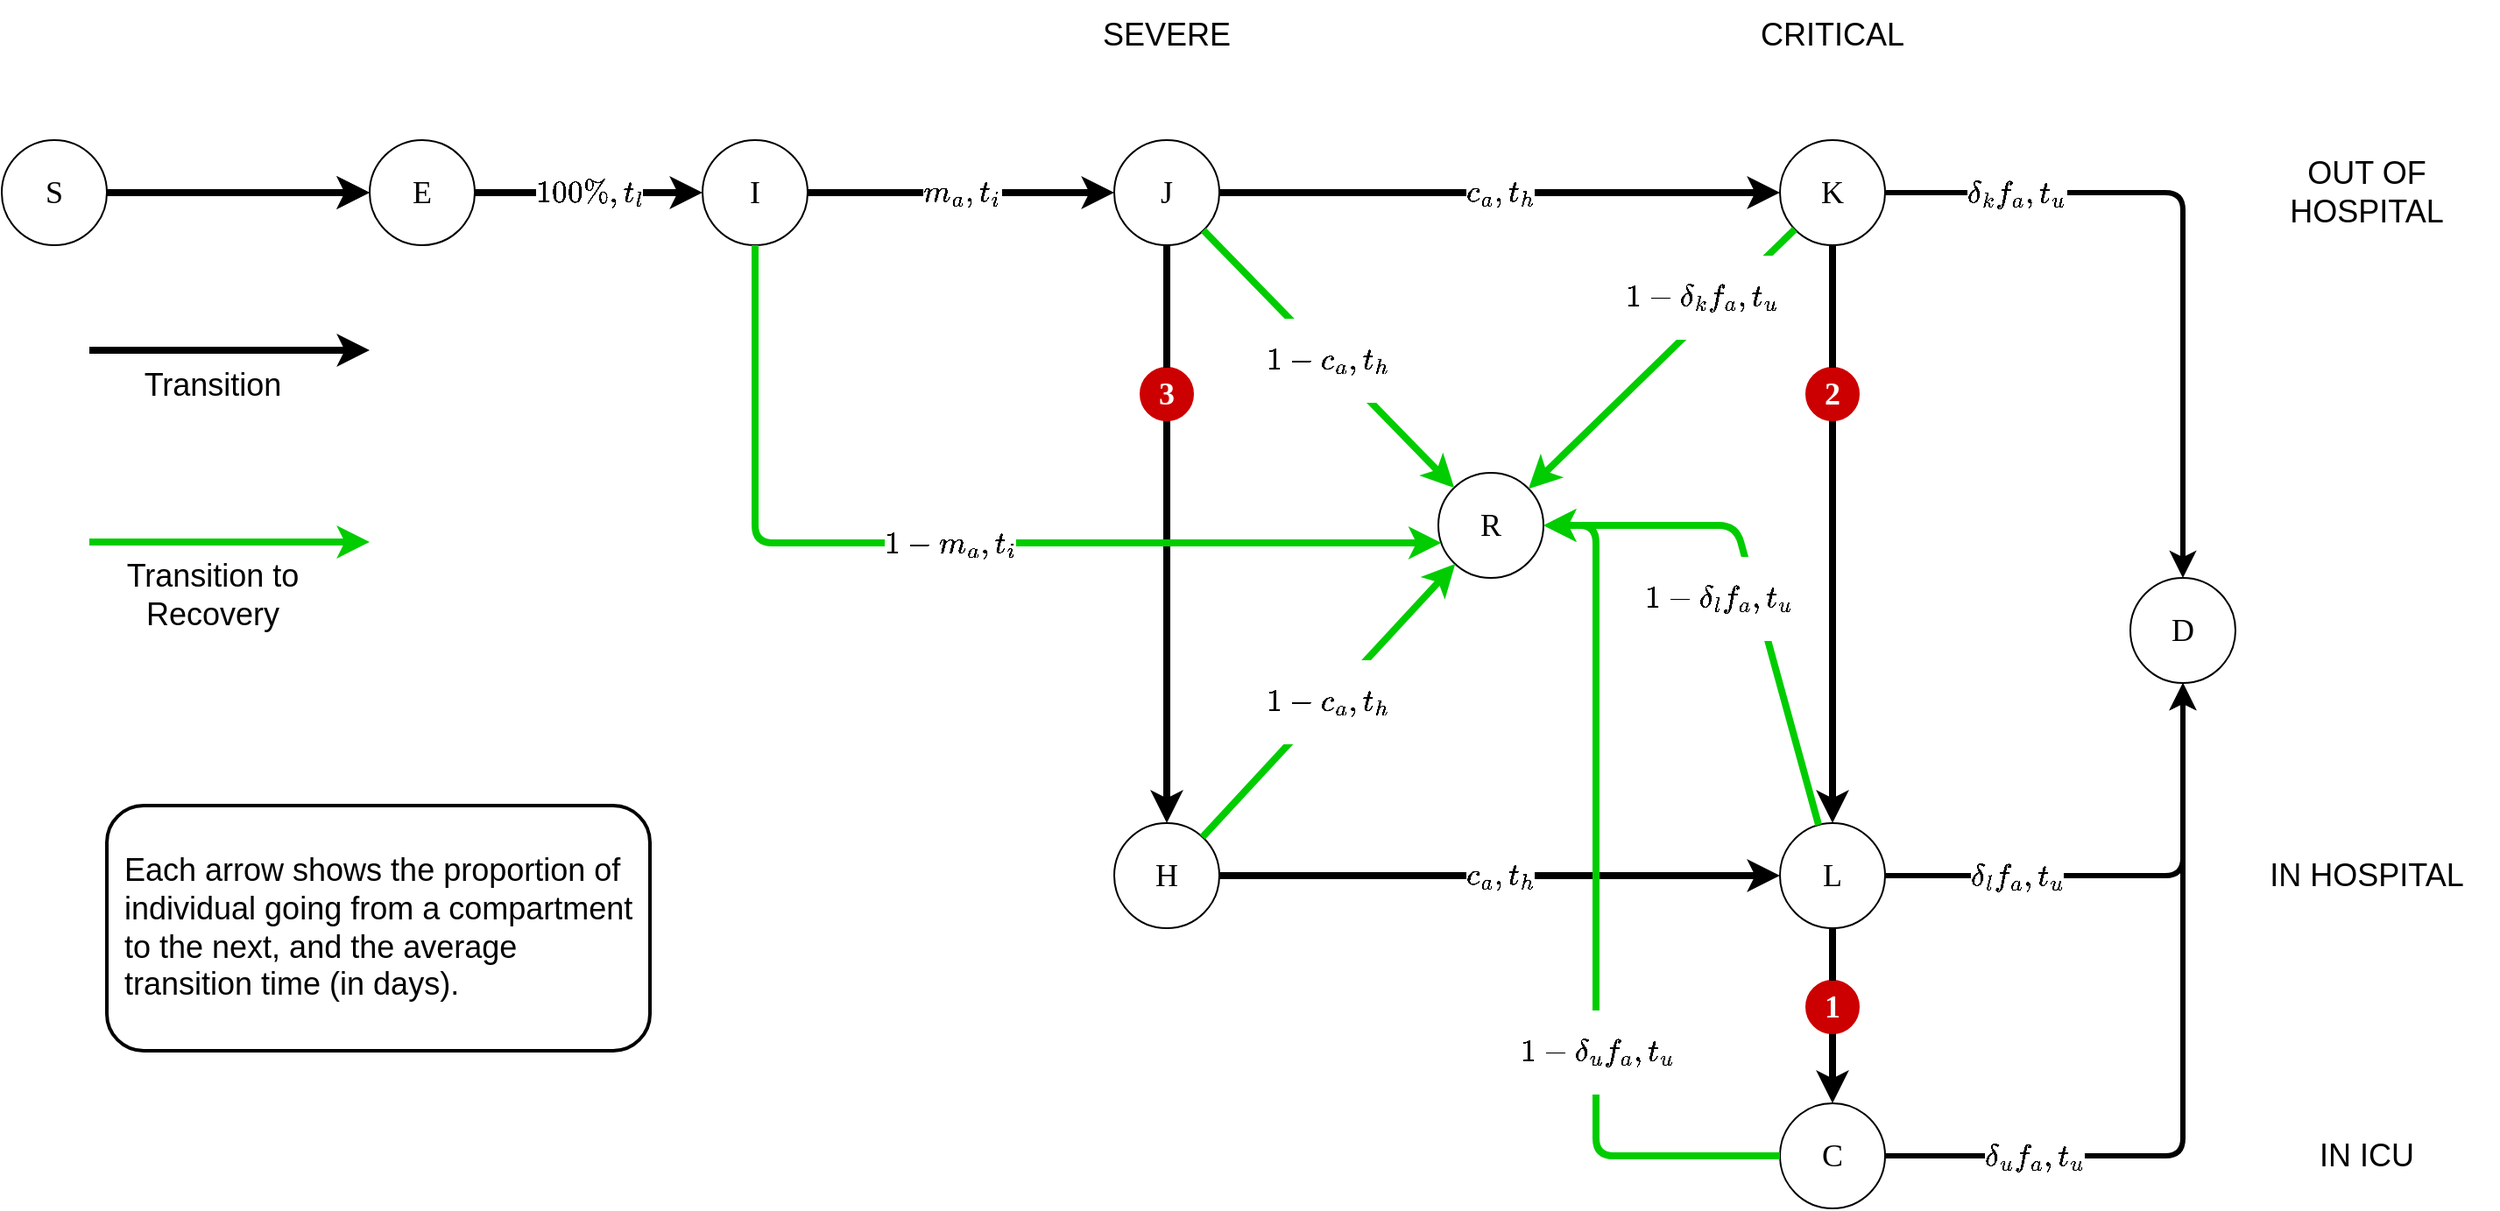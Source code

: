 <mxfile version="12.6.5" type="device"><diagram id="RerGtXJefabZLA4IZbGL" name="Page-1"><mxGraphModel dx="2158.3" dy="795" grid="1" gridSize="10" guides="1" tooltips="1" connect="1" arrows="1" fold="1" page="1" pageScale="0.9" pageWidth="827" pageHeight="1169" math="1" shadow="0"><root><mxCell id="0"/><mxCell id="1" parent="0"/><mxCell id="Nf24T_Z3pcfL-pUpdGY4-28" value="CRITICAL" style="text;html=1;strokeColor=none;fillColor=none;align=center;verticalAlign=middle;whiteSpace=wrap;rounded=0;fontSize=18;" parent="1" vertex="1"><mxGeometry x="815" y="140" width="100" height="40" as="geometry"/></mxCell><mxCell id="QVjFgcgT2LXSMzU8Dr3d-1" value="S" style="ellipse;whiteSpace=wrap;html=1;aspect=fixed;fontFamily=Verdana;fontSize=18;" parent="1" vertex="1"><mxGeometry x="-180" y="220" width="60" height="60" as="geometry"/></mxCell><mxCell id="QVjFgcgT2LXSMzU8Dr3d-3" value="J" style="ellipse;whiteSpace=wrap;html=1;aspect=fixed;fontFamily=Verdana;fontSize=18;" parent="1" vertex="1"><mxGeometry x="455" y="220" width="60" height="60" as="geometry"/></mxCell><mxCell id="QVjFgcgT2LXSMzU8Dr3d-6" value="H" style="ellipse;whiteSpace=wrap;html=1;aspect=fixed;fontFamily=Verdana;fontSize=18;" parent="1" vertex="1"><mxGeometry x="455" y="610" width="60" height="60" as="geometry"/></mxCell><mxCell id="QVjFgcgT2LXSMzU8Dr3d-7" value="C" style="ellipse;whiteSpace=wrap;html=1;aspect=fixed;fontFamily=Verdana;fontSize=18;" parent="1" vertex="1"><mxGeometry x="835" y="770" width="60" height="60" as="geometry"/></mxCell><mxCell id="QVjFgcgT2LXSMzU8Dr3d-10" value="L" style="ellipse;whiteSpace=wrap;html=1;aspect=fixed;fontFamily=Verdana;fontSize=18;" parent="1" vertex="1"><mxGeometry x="835" y="610" width="60" height="60" as="geometry"/></mxCell><mxCell id="QVjFgcgT2LXSMzU8Dr3d-11" value="D" style="ellipse;whiteSpace=wrap;html=1;aspect=fixed;fontFamily=Verdana;fontSize=18;" parent="1" vertex="1"><mxGeometry x="1035" y="470" width="60" height="60" as="geometry"/></mxCell><mxCell id="QVjFgcgT2LXSMzU8Dr3d-14" value="" style="endArrow=classic;html=1;fontFamily=Verdana;fontSize=18;strokeWidth=4;entryX=0;entryY=0.5;entryDx=0;entryDy=0;exitX=1;exitY=0.5;exitDx=0;exitDy=0;" parent="1" source="QVjFgcgT2LXSMzU8Dr3d-1" target="QVjFgcgT2LXSMzU8Dr3d-9" edge="1"><mxGeometry width="50" height="50" relative="1" as="geometry"><mxPoint x="-170" y="540" as="sourcePoint"/><mxPoint x="-120" y="490" as="targetPoint"/></mxGeometry></mxCell><mxCell id="QVjFgcgT2LXSMzU8Dr3d-16" value="&lt;span style=&quot;white-space: normal ; font-family: &amp;#34;helvetica&amp;#34; ; font-size: 15px&quot;&gt;$$m_a, t_i$$&lt;/span&gt;" style="endArrow=classic;html=1;fontFamily=Verdana;fontSize=18;strokeWidth=4;entryX=0;entryY=0.5;entryDx=0;entryDy=0;" parent="1" source="GhdbaIzRPj2teoHkKRaa-11" target="QVjFgcgT2LXSMzU8Dr3d-3" edge="1"><mxGeometry width="50" height="50" relative="1" as="geometry"><mxPoint x="170" y="290" as="sourcePoint"/><mxPoint x="120" y="300" as="targetPoint"/></mxGeometry></mxCell><mxCell id="Nf24T_Z3pcfL-pUpdGY4-2" value="" style="endArrow=classic;html=1;fontFamily=Verdana;fontSize=18;strokeWidth=4;" parent="1" source="GhdbaIzRPj2teoHkKRaa-42" target="QVjFgcgT2LXSMzU8Dr3d-6" edge="1"><mxGeometry width="50" height="50" relative="1" as="geometry"><mxPoint x="390" y="290" as="sourcePoint"/><mxPoint x="340" y="300" as="targetPoint"/></mxGeometry></mxCell><mxCell id="Nf24T_Z3pcfL-pUpdGY4-7" value="&lt;span style=&quot;white-space: normal ; font-family: &amp;#34;helvetica&amp;#34; ; font-size: 15px&quot;&gt;$$c_a, t_h$$&lt;/span&gt;" style="endArrow=classic;html=1;fontFamily=Verdana;fontSize=18;strokeWidth=4;entryX=0;entryY=0.5;entryDx=0;entryDy=0;exitX=1;exitY=0.5;exitDx=0;exitDy=0;" parent="1" source="QVjFgcgT2LXSMzU8Dr3d-6" target="QVjFgcgT2LXSMzU8Dr3d-10" edge="1"><mxGeometry width="50" height="50" relative="1" as="geometry"><mxPoint x="400" y="488" as="sourcePoint"/><mxPoint x="471" y="488" as="targetPoint"/></mxGeometry></mxCell><mxCell id="Nf24T_Z3pcfL-pUpdGY4-8" value="" style="endArrow=classic;html=1;fontFamily=Verdana;fontSize=18;strokeWidth=4;" parent="1" source="GhdbaIzRPj2teoHkKRaa-38" target="QVjFgcgT2LXSMzU8Dr3d-7" edge="1"><mxGeometry width="50" height="50" relative="1" as="geometry"><mxPoint x="870" y="550" as="sourcePoint"/><mxPoint x="820" y="560" as="targetPoint"/></mxGeometry></mxCell><mxCell id="Nf24T_Z3pcfL-pUpdGY4-13" value="" style="endArrow=classic;html=1;fontFamily=Verdana;fontSize=18;strokeWidth=4;" parent="1" edge="1"><mxGeometry width="50" height="50" relative="1" as="geometry"><mxPoint x="-130" y="340" as="sourcePoint"/><mxPoint x="30" y="340" as="targetPoint"/></mxGeometry></mxCell><mxCell id="Nf24T_Z3pcfL-pUpdGY4-14" value="Transition" style="text;html=1;align=center;verticalAlign=middle;resizable=0;points=[];labelBackgroundColor=#ffffff;fontSize=18;" parent="Nf24T_Z3pcfL-pUpdGY4-13" vertex="1" connectable="0"><mxGeometry x="-0.225" y="-6" relative="1" as="geometry"><mxPoint x="8" y="14" as="offset"/></mxGeometry></mxCell><mxCell id="QVjFgcgT2LXSMzU8Dr3d-9" value="E" style="ellipse;whiteSpace=wrap;html=1;aspect=fixed;fontFamily=Verdana;fontSize=18;" parent="1" vertex="1"><mxGeometry x="30" y="220" width="60" height="60" as="geometry"/></mxCell><mxCell id="Nf24T_Z3pcfL-pUpdGY4-19" value="" style="endArrow=classic;html=1;fontFamily=Verdana;fontSize=18;strokeWidth=4;entryX=0;entryY=0.5;entryDx=0;entryDy=0;" parent="1" target="QVjFgcgT2LXSMzU8Dr3d-9" edge="1"><mxGeometry width="50" height="50" relative="1" as="geometry"><mxPoint x="-10" y="250" as="sourcePoint"/><mxPoint x="140" y="250" as="targetPoint"/></mxGeometry></mxCell><mxCell id="Nf24T_Z3pcfL-pUpdGY4-22" value="K" style="ellipse;whiteSpace=wrap;html=1;aspect=fixed;fontFamily=Verdana;fontSize=18;" parent="1" vertex="1"><mxGeometry x="835" y="220" width="60" height="60" as="geometry"/></mxCell><mxCell id="Nf24T_Z3pcfL-pUpdGY4-23" value="&lt;span style=&quot;white-space: normal ; font-family: &amp;#34;helvetica&amp;#34; ; font-size: 15px&quot;&gt;$$c_a, t_h$$&lt;/span&gt;" style="endArrow=classic;html=1;fontFamily=Verdana;fontSize=18;strokeWidth=4;" parent="1" source="QVjFgcgT2LXSMzU8Dr3d-3" target="Nf24T_Z3pcfL-pUpdGY4-22" edge="1"><mxGeometry width="50" height="50" relative="1" as="geometry"><mxPoint x="460" y="290" as="sourcePoint"/><mxPoint x="460" y="380" as="targetPoint"/></mxGeometry></mxCell><mxCell id="Nf24T_Z3pcfL-pUpdGY4-26" value="SEVERE" style="text;html=1;strokeColor=none;fillColor=none;align=center;verticalAlign=middle;whiteSpace=wrap;rounded=0;fontSize=18;" parent="1" vertex="1"><mxGeometry x="435" y="140" width="100" height="40" as="geometry"/></mxCell><mxCell id="Nf24T_Z3pcfL-pUpdGY4-30" value="OUT OF HOSPITAL" style="text;html=1;strokeColor=none;fillColor=none;align=center;verticalAlign=middle;whiteSpace=wrap;rounded=0;fontSize=18;" parent="1" vertex="1"><mxGeometry x="1095" y="220" width="150" height="60" as="geometry"/></mxCell><mxCell id="Nf24T_Z3pcfL-pUpdGY4-32" value="IN HOSPITAL" style="text;html=1;strokeColor=none;fillColor=none;align=center;verticalAlign=middle;whiteSpace=wrap;rounded=0;fontSize=18;" parent="1" vertex="1"><mxGeometry x="1095" y="610" width="150" height="60" as="geometry"/></mxCell><mxCell id="Nf24T_Z3pcfL-pUpdGY4-34" value="IN ICU" style="text;html=1;strokeColor=none;fillColor=none;align=center;verticalAlign=middle;whiteSpace=wrap;rounded=0;fontSize=18;" parent="1" vertex="1"><mxGeometry x="1095" y="770" width="150" height="60" as="geometry"/></mxCell><mxCell id="Nf24T_Z3pcfL-pUpdGY4-36" value="" style="endArrow=classic;html=1;fontFamily=Verdana;fontSize=18;strokeWidth=4;" parent="1" source="GhdbaIzRPj2teoHkKRaa-40" target="QVjFgcgT2LXSMzU8Dr3d-10" edge="1"><mxGeometry width="50" height="50" relative="1" as="geometry"><mxPoint x="720" y="290" as="sourcePoint"/><mxPoint x="720" y="410" as="targetPoint"/></mxGeometry></mxCell><mxCell id="Nf24T_Z3pcfL-pUpdGY4-37" value="&lt;span style=&quot;white-space: normal ; font-size: 15px&quot;&gt;$$\delta_u f_a, t_u$$&lt;/span&gt;" style="edgeStyle=segmentEdgeStyle;endArrow=classic;html=1;strokeColor=#000000;strokeWidth=3;fontSize=18;rounded=1;" parent="1" source="QVjFgcgT2LXSMzU8Dr3d-7" target="QVjFgcgT2LXSMzU8Dr3d-11" edge="1"><mxGeometry x="-0.614" width="50" height="50" relative="1" as="geometry"><mxPoint x="190" y="1030" as="sourcePoint"/><mxPoint x="240" y="980" as="targetPoint"/><mxPoint as="offset"/></mxGeometry></mxCell><mxCell id="Nf24T_Z3pcfL-pUpdGY4-38" value="&lt;span style=&quot;white-space: normal ; font-size: 15px&quot;&gt;$$\delta_l f_a, t_u$$&lt;/span&gt;" style="edgeStyle=segmentEdgeStyle;endArrow=classic;html=1;strokeColor=#000000;strokeWidth=3;fontSize=18;rounded=1;" parent="1" source="QVjFgcgT2LXSMzU8Dr3d-10" target="QVjFgcgT2LXSMzU8Dr3d-11" edge="1"><mxGeometry x="-0.464" width="50" height="50" relative="1" as="geometry"><mxPoint x="690" y="810" as="sourcePoint"/><mxPoint x="790" y="990" as="targetPoint"/><mxPoint as="offset"/></mxGeometry></mxCell><mxCell id="Nf24T_Z3pcfL-pUpdGY4-39" value="&lt;span style=&quot;white-space: normal ; font-size: 15px&quot;&gt;$$\delta_k f_a, t_u$$&lt;/span&gt;" style="edgeStyle=segmentEdgeStyle;endArrow=classic;html=1;strokeColor=#000000;strokeWidth=3;fontSize=18;rounded=1;" parent="1" source="Nf24T_Z3pcfL-pUpdGY4-22" target="QVjFgcgT2LXSMzU8Dr3d-11" edge="1"><mxGeometry x="-0.615" width="50" height="50" relative="1" as="geometry"><mxPoint x="690" y="440" as="sourcePoint"/><mxPoint x="790" y="790" as="targetPoint"/><mxPoint as="offset"/></mxGeometry></mxCell><mxCell id="Nf24T_Z3pcfL-pUpdGY4-40" value="R" style="ellipse;whiteSpace=wrap;html=1;aspect=fixed;fontFamily=Verdana;fontSize=18;" parent="1" vertex="1"><mxGeometry x="640" y="410" width="60" height="60" as="geometry"/></mxCell><mxCell id="GhdbaIzRPj2teoHkKRaa-2" value="&lt;span style=&quot;white-space: normal ; font-family: &amp;#34;helvetica&amp;#34; ; font-size: 15px&quot;&gt;$$1 - c_a, t_h$$&lt;/span&gt;" style="endArrow=classic;html=1;fontFamily=Verdana;fontSize=18;strokeWidth=4;strokeColor=#00CC00;" edge="1" parent="1" source="QVjFgcgT2LXSMzU8Dr3d-3" target="Nf24T_Z3pcfL-pUpdGY4-40"><mxGeometry width="50" height="50" relative="1" as="geometry"><mxPoint x="280" y="260" as="sourcePoint"/><mxPoint x="430" y="260" as="targetPoint"/></mxGeometry></mxCell><mxCell id="GhdbaIzRPj2teoHkKRaa-3" value="&lt;span style=&quot;white-space: normal ; font-family: &amp;#34;helvetica&amp;#34; ; font-size: 15px&quot;&gt;$$1 - \delta_k f_a, t_u$$&lt;/span&gt;" style="endArrow=classic;html=1;fontFamily=Verdana;fontSize=18;strokeWidth=4;strokeColor=#00CC00;" edge="1" parent="1" source="Nf24T_Z3pcfL-pUpdGY4-22" target="Nf24T_Z3pcfL-pUpdGY4-40"><mxGeometry x="-0.382" y="-9" width="50" height="50" relative="1" as="geometry"><mxPoint x="477.157" y="284.61" as="sourcePoint"/><mxPoint x="582.796" y="435.423" as="targetPoint"/><mxPoint y="-1" as="offset"/></mxGeometry></mxCell><mxCell id="GhdbaIzRPj2teoHkKRaa-4" value="&lt;span style=&quot;white-space: normal ; font-family: &amp;#34;helvetica&amp;#34; ; font-size: 15px&quot;&gt;$$1 - c_a, t_h$$&lt;/span&gt;" style="endArrow=classic;html=1;fontFamily=Verdana;fontSize=18;strokeWidth=4;strokeColor=#00CC00;" edge="1" parent="1" source="QVjFgcgT2LXSMzU8Dr3d-6" target="Nf24T_Z3pcfL-pUpdGY4-40"><mxGeometry width="50" height="50" relative="1" as="geometry"><mxPoint x="477.157" y="284.61" as="sourcePoint"/><mxPoint x="582.796" y="435.423" as="targetPoint"/></mxGeometry></mxCell><mxCell id="GhdbaIzRPj2teoHkKRaa-5" value="&lt;span style=&quot;white-space: normal ; font-family: &amp;#34;helvetica&amp;#34; ; font-size: 15px&quot;&gt;$$1 - \delta_l f_a, t_u$$&lt;/span&gt;" style="endArrow=classic;html=1;fontFamily=Verdana;fontSize=18;strokeWidth=4;strokeColor=#00CC00;" edge="1" parent="1" source="QVjFgcgT2LXSMzU8Dr3d-10" target="Nf24T_Z3pcfL-pUpdGY4-40"><mxGeometry x="-0.015" y="20" width="50" height="50" relative="1" as="geometry"><mxPoint x="487.157" y="294.61" as="sourcePoint"/><mxPoint x="592.796" y="445.423" as="targetPoint"/><Array as="points"><mxPoint x="810" y="440"/></Array><mxPoint y="1" as="offset"/></mxGeometry></mxCell><mxCell id="GhdbaIzRPj2teoHkKRaa-6" value="&lt;span style=&quot;white-space: normal ; font-family: &amp;#34;helvetica&amp;#34; ; font-size: 15px&quot;&gt;$$1 - \delta_u f_a, t_u$$&lt;/span&gt;" style="edgeStyle=segmentEdgeStyle;endArrow=classic;html=1;strokeColor=#00CC00;strokeWidth=4;fontSize=18;rounded=1;" edge="1" parent="1" source="QVjFgcgT2LXSMzU8Dr3d-7" target="Nf24T_Z3pcfL-pUpdGY4-40"><mxGeometry x="-0.576" y="-60" width="50" height="50" relative="1" as="geometry"><mxPoint x="780" y="640" as="sourcePoint"/><mxPoint x="650" y="810" as="targetPoint"/><Array as="points"><mxPoint x="730" y="800"/><mxPoint x="730" y="440"/></Array><mxPoint x="-60" y="-60" as="offset"/></mxGeometry></mxCell><mxCell id="GhdbaIzRPj2teoHkKRaa-8" value="" style="endArrow=classic;html=1;fontFamily=Verdana;fontSize=18;strokeWidth=4;strokeColor=#00CC00;" edge="1" parent="1"><mxGeometry width="50" height="50" relative="1" as="geometry"><mxPoint x="-130" y="449.5" as="sourcePoint"/><mxPoint x="30" y="449.5" as="targetPoint"/></mxGeometry></mxCell><mxCell id="GhdbaIzRPj2teoHkKRaa-9" value="Transition to &lt;br&gt;Recovery" style="text;html=1;align=center;verticalAlign=middle;resizable=0;points=[];labelBackgroundColor=#ffffff;fontSize=18;" vertex="1" connectable="0" parent="GhdbaIzRPj2teoHkKRaa-8"><mxGeometry x="-0.225" y="-6" relative="1" as="geometry"><mxPoint x="8" y="24.5" as="offset"/></mxGeometry></mxCell><mxCell id="GhdbaIzRPj2teoHkKRaa-11" value="I" style="ellipse;whiteSpace=wrap;html=1;aspect=fixed;fontFamily=Verdana;fontSize=18;" vertex="1" parent="1"><mxGeometry x="220" y="220" width="60" height="60" as="geometry"/></mxCell><mxCell id="GhdbaIzRPj2teoHkKRaa-12" value="&lt;span style=&quot;white-space: normal ; font-family: &amp;#34;helvetica&amp;#34; ; font-size: 15px&quot;&gt;$$100\%, t_l$$&lt;/span&gt;" style="endArrow=classic;html=1;fontFamily=Verdana;fontSize=18;strokeWidth=4;" edge="1" parent="1" source="QVjFgcgT2LXSMzU8Dr3d-9" target="GhdbaIzRPj2teoHkKRaa-11"><mxGeometry width="50" height="50" relative="1" as="geometry"><mxPoint x="65" y="200" as="sourcePoint"/><mxPoint x="195" y="200" as="targetPoint"/></mxGeometry></mxCell><mxCell id="GhdbaIzRPj2teoHkKRaa-14" value="&lt;span style=&quot;white-space: normal ; font-size: 15px&quot;&gt;$$1 - m_a, t_i$$&lt;/span&gt;" style="edgeStyle=segmentEdgeStyle;endArrow=classic;html=1;strokeColor=#00CC00;strokeWidth=4;fontSize=18;rounded=1;" edge="1" parent="1" source="GhdbaIzRPj2teoHkKRaa-11" target="Nf24T_Z3pcfL-pUpdGY4-40"><mxGeometry width="50" height="50" relative="1" as="geometry"><mxPoint x="720" y="810" as="sourcePoint"/><mxPoint x="600" y="490" as="targetPoint"/><Array as="points"><mxPoint x="250" y="450"/></Array></mxGeometry></mxCell><mxCell id="GhdbaIzRPj2teoHkKRaa-37" value="Each arrow shows the proportion of individual going from a compartment to the next, and the average transition time (in days)." style="text;html=1;strokeColor=#000000;fillColor=none;align=left;verticalAlign=middle;whiteSpace=wrap;rounded=1;labelBackgroundColor=#ffffff;fontSize=18;strokeWidth=2;spacingTop=5;spacingLeft=5;spacingBottom=5;spacing=5;spacingRight=5;" vertex="1" parent="1"><mxGeometry x="-120" y="600" width="310" height="140" as="geometry"/></mxCell><mxCell id="GhdbaIzRPj2teoHkKRaa-42" value="3" style="ellipse;whiteSpace=wrap;html=1;aspect=fixed;fontFamily=Verdana;fontSize=18;fontStyle=1;fillColor=#CC0000;strokeColor=#CC0000;fontColor=#FFFFFF;" vertex="1" parent="1"><mxGeometry x="470" y="350" width="30" height="30" as="geometry"/></mxCell><mxCell id="GhdbaIzRPj2teoHkKRaa-43" value="" style="endArrow=none;html=1;fontFamily=Verdana;fontSize=18;strokeWidth=4;endFill=0;" edge="1" parent="1" source="QVjFgcgT2LXSMzU8Dr3d-3" target="GhdbaIzRPj2teoHkKRaa-42"><mxGeometry width="50" height="50" relative="1" as="geometry"><mxPoint x="485" y="280" as="sourcePoint"/><mxPoint x="485" y="610" as="targetPoint"/></mxGeometry></mxCell><mxCell id="GhdbaIzRPj2teoHkKRaa-38" value="1" style="ellipse;whiteSpace=wrap;html=1;aspect=fixed;fontFamily=Verdana;fontSize=18;fontStyle=1;fillColor=#CC0000;strokeColor=#CC0000;fontColor=#FFFFFF;" vertex="1" parent="1"><mxGeometry x="850" y="700" width="30" height="30" as="geometry"/></mxCell><mxCell id="GhdbaIzRPj2teoHkKRaa-44" value="" style="endArrow=none;html=1;fontFamily=Verdana;fontSize=18;strokeWidth=4;endFill=0;" edge="1" parent="1" source="QVjFgcgT2LXSMzU8Dr3d-10" target="GhdbaIzRPj2teoHkKRaa-38"><mxGeometry width="50" height="50" relative="1" as="geometry"><mxPoint x="865" y="670" as="sourcePoint"/><mxPoint x="865" y="770" as="targetPoint"/></mxGeometry></mxCell><mxCell id="GhdbaIzRPj2teoHkKRaa-40" value="2" style="ellipse;whiteSpace=wrap;html=1;aspect=fixed;fontFamily=Verdana;fontSize=18;fontStyle=1;fillColor=#CC0000;strokeColor=#CC0000;fontColor=#FFFFFF;" vertex="1" parent="1"><mxGeometry x="850" y="350" width="30" height="30" as="geometry"/></mxCell><mxCell id="GhdbaIzRPj2teoHkKRaa-45" value="" style="endArrow=none;html=1;fontFamily=Verdana;fontSize=18;strokeWidth=4;endFill=0;" edge="1" parent="1" source="Nf24T_Z3pcfL-pUpdGY4-22" target="GhdbaIzRPj2teoHkKRaa-40"><mxGeometry width="50" height="50" relative="1" as="geometry"><mxPoint x="865" y="280" as="sourcePoint"/><mxPoint x="865" y="610" as="targetPoint"/></mxGeometry></mxCell></root></mxGraphModel></diagram></mxfile>